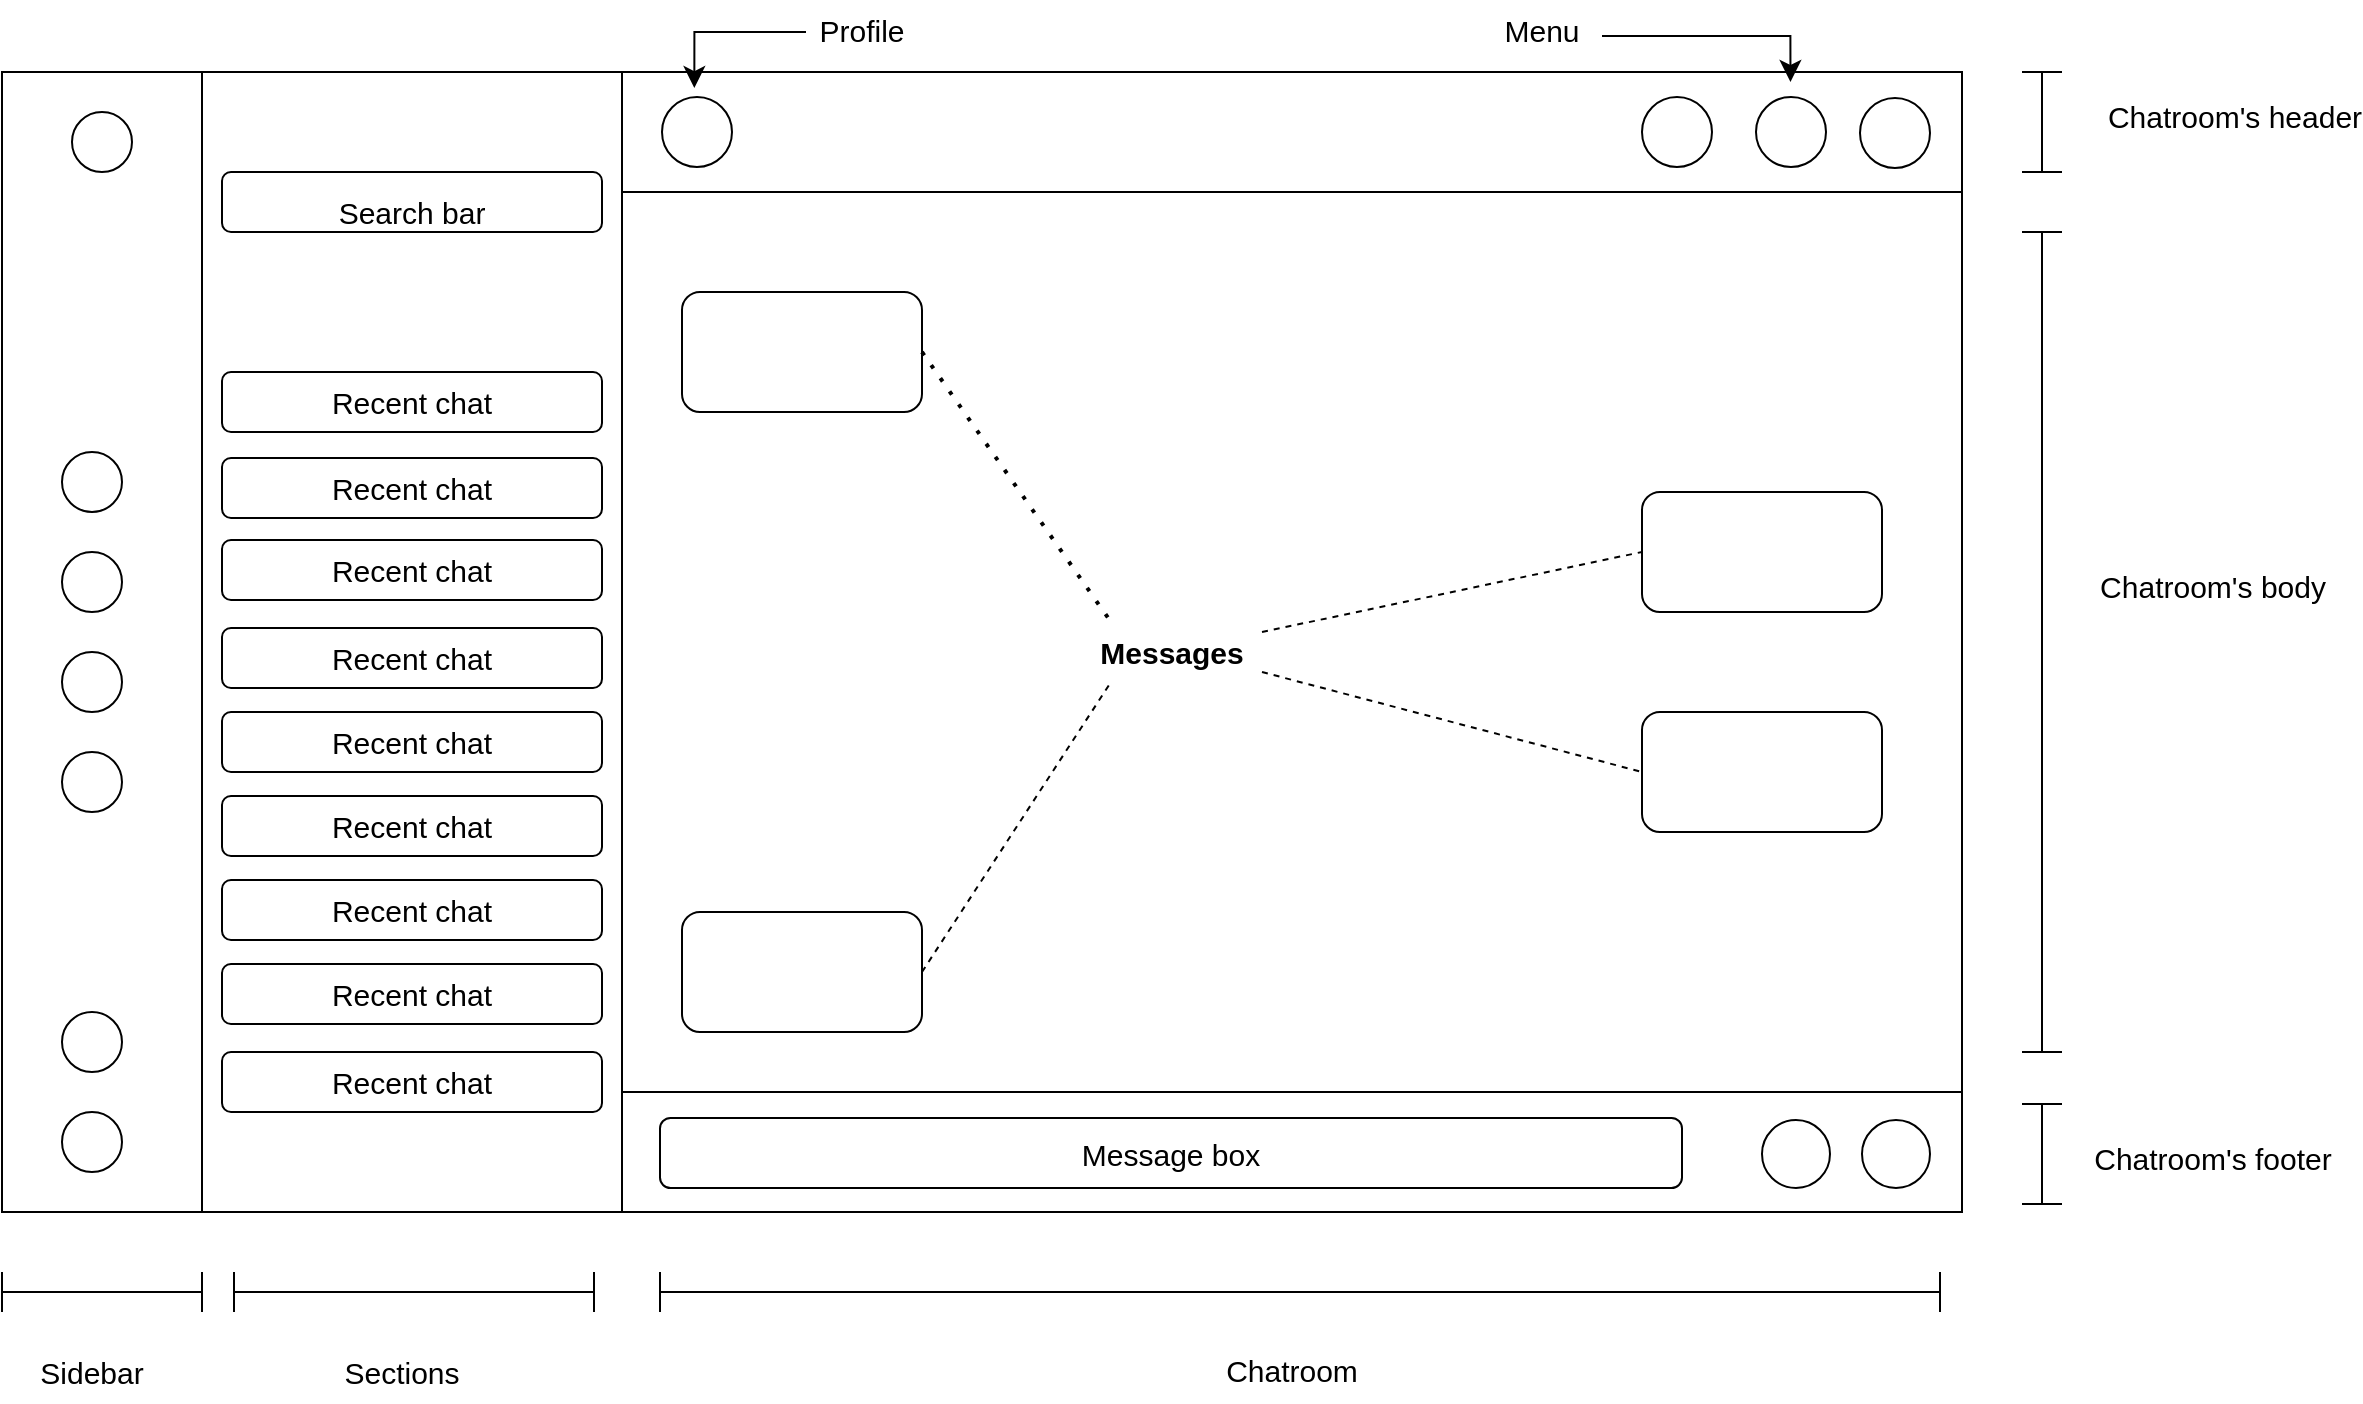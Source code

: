 <mxfile version="20.8.0"><diagram id="VzY1w2G6f4QsxU-MxoD5" name="Page-1"><mxGraphModel dx="1609" dy="873" grid="1" gridSize="10" guides="1" tooltips="1" connect="1" arrows="1" fold="1" page="1" pageScale="1" pageWidth="850" pageHeight="1100" math="0" shadow="0"><root><mxCell id="0"/><mxCell id="1" parent="0"/><mxCell id="hT5D1o7x4Q3S64jq7RHq-2" value="" style="rounded=0;whiteSpace=wrap;html=1;" vertex="1" parent="1"><mxGeometry x="60" y="100" width="100" height="570" as="geometry"/></mxCell><mxCell id="hT5D1o7x4Q3S64jq7RHq-3" value="" style="rounded=0;whiteSpace=wrap;html=1;" vertex="1" parent="1"><mxGeometry x="160" y="100" width="210" height="570" as="geometry"/></mxCell><mxCell id="hT5D1o7x4Q3S64jq7RHq-4" value="" style="rounded=0;whiteSpace=wrap;html=1;" vertex="1" parent="1"><mxGeometry x="370" y="100" width="670" height="570" as="geometry"/></mxCell><mxCell id="hT5D1o7x4Q3S64jq7RHq-5" value="" style="ellipse;whiteSpace=wrap;html=1;aspect=fixed;" vertex="1" parent="1"><mxGeometry x="95" y="120" width="30" height="30" as="geometry"/></mxCell><mxCell id="hT5D1o7x4Q3S64jq7RHq-6" value="" style="ellipse;whiteSpace=wrap;html=1;aspect=fixed;" vertex="1" parent="1"><mxGeometry x="90" y="290" width="30" height="30" as="geometry"/></mxCell><mxCell id="hT5D1o7x4Q3S64jq7RHq-7" value="" style="ellipse;whiteSpace=wrap;html=1;aspect=fixed;" vertex="1" parent="1"><mxGeometry x="90" y="340" width="30" height="30" as="geometry"/></mxCell><mxCell id="hT5D1o7x4Q3S64jq7RHq-8" value="" style="ellipse;whiteSpace=wrap;html=1;aspect=fixed;" vertex="1" parent="1"><mxGeometry x="90" y="390" width="30" height="30" as="geometry"/></mxCell><mxCell id="hT5D1o7x4Q3S64jq7RHq-9" value="" style="ellipse;whiteSpace=wrap;html=1;aspect=fixed;" vertex="1" parent="1"><mxGeometry x="90" y="440" width="30" height="30" as="geometry"/></mxCell><mxCell id="hT5D1o7x4Q3S64jq7RHq-10" value="" style="ellipse;whiteSpace=wrap;html=1;aspect=fixed;" vertex="1" parent="1"><mxGeometry x="90" y="570" width="30" height="30" as="geometry"/></mxCell><mxCell id="hT5D1o7x4Q3S64jq7RHq-11" value="" style="ellipse;whiteSpace=wrap;html=1;aspect=fixed;" vertex="1" parent="1"><mxGeometry x="90" y="620" width="30" height="30" as="geometry"/></mxCell><mxCell id="hT5D1o7x4Q3S64jq7RHq-16" value="&lt;font style=&quot;font-size: 15px;&quot;&gt;Search bar&lt;/font&gt;" style="rounded=1;whiteSpace=wrap;html=1;fontSize=30;" vertex="1" parent="1"><mxGeometry x="170" y="150" width="190" height="30" as="geometry"/></mxCell><mxCell id="hT5D1o7x4Q3S64jq7RHq-17" value="Recent chat" style="rounded=1;whiteSpace=wrap;html=1;fontSize=15;" vertex="1" parent="1"><mxGeometry x="170" y="250" width="190" height="30" as="geometry"/></mxCell><mxCell id="hT5D1o7x4Q3S64jq7RHq-18" value="Recent chat" style="rounded=1;whiteSpace=wrap;html=1;fontSize=15;" vertex="1" parent="1"><mxGeometry x="170" y="293" width="190" height="30" as="geometry"/></mxCell><mxCell id="hT5D1o7x4Q3S64jq7RHq-19" value="Recent chat" style="rounded=1;whiteSpace=wrap;html=1;fontSize=15;" vertex="1" parent="1"><mxGeometry x="170" y="334" width="190" height="30" as="geometry"/></mxCell><mxCell id="hT5D1o7x4Q3S64jq7RHq-20" value="Recent chat" style="rounded=1;whiteSpace=wrap;html=1;fontSize=15;" vertex="1" parent="1"><mxGeometry x="170" y="378" width="190" height="30" as="geometry"/></mxCell><mxCell id="hT5D1o7x4Q3S64jq7RHq-21" value="Recent chat" style="rounded=1;whiteSpace=wrap;html=1;fontSize=15;" vertex="1" parent="1"><mxGeometry x="170" y="420" width="190" height="30" as="geometry"/></mxCell><mxCell id="hT5D1o7x4Q3S64jq7RHq-22" value="Recent chat" style="rounded=1;whiteSpace=wrap;html=1;fontSize=15;" vertex="1" parent="1"><mxGeometry x="170" y="462" width="190" height="30" as="geometry"/></mxCell><mxCell id="hT5D1o7x4Q3S64jq7RHq-23" value="Recent chat" style="rounded=1;whiteSpace=wrap;html=1;fontSize=15;" vertex="1" parent="1"><mxGeometry x="170" y="504" width="190" height="30" as="geometry"/></mxCell><mxCell id="hT5D1o7x4Q3S64jq7RHq-24" value="Recent chat" style="rounded=1;whiteSpace=wrap;html=1;fontSize=15;" vertex="1" parent="1"><mxGeometry x="170" y="546" width="190" height="30" as="geometry"/></mxCell><mxCell id="hT5D1o7x4Q3S64jq7RHq-25" value="Recent chat" style="rounded=1;whiteSpace=wrap;html=1;fontSize=15;" vertex="1" parent="1"><mxGeometry x="170" y="590" width="190" height="30" as="geometry"/></mxCell><mxCell id="hT5D1o7x4Q3S64jq7RHq-26" value="" style="rounded=0;whiteSpace=wrap;html=1;fontSize=15;" vertex="1" parent="1"><mxGeometry x="370" y="100" width="670" height="60" as="geometry"/></mxCell><mxCell id="hT5D1o7x4Q3S64jq7RHq-33" value="" style="shape=crossbar;whiteSpace=wrap;html=1;rounded=1;fontSize=15;" vertex="1" parent="1"><mxGeometry x="60" y="700" width="100" height="20" as="geometry"/></mxCell><mxCell id="hT5D1o7x4Q3S64jq7RHq-34" value="" style="shape=crossbar;whiteSpace=wrap;html=1;rounded=1;fontSize=15;" vertex="1" parent="1"><mxGeometry x="176" y="700" width="180" height="20" as="geometry"/></mxCell><mxCell id="hT5D1o7x4Q3S64jq7RHq-35" value="" style="shape=crossbar;whiteSpace=wrap;html=1;rounded=1;fontSize=15;" vertex="1" parent="1"><mxGeometry x="389" y="700" width="640" height="20" as="geometry"/></mxCell><mxCell id="hT5D1o7x4Q3S64jq7RHq-36" value="Sidebar" style="text;html=1;strokeColor=none;fillColor=none;align=center;verticalAlign=middle;whiteSpace=wrap;rounded=0;fontSize=15;" vertex="1" parent="1"><mxGeometry x="75" y="735" width="60" height="30" as="geometry"/></mxCell><mxCell id="hT5D1o7x4Q3S64jq7RHq-37" value="Sections" style="text;html=1;strokeColor=none;fillColor=none;align=center;verticalAlign=middle;whiteSpace=wrap;rounded=0;fontSize=15;" vertex="1" parent="1"><mxGeometry x="220" y="735" width="80" height="30" as="geometry"/></mxCell><mxCell id="hT5D1o7x4Q3S64jq7RHq-38" value="Chatroom" style="text;html=1;strokeColor=none;fillColor=none;align=center;verticalAlign=middle;whiteSpace=wrap;rounded=0;fontSize=15;" vertex="1" parent="1"><mxGeometry x="665" y="734" width="80" height="30" as="geometry"/></mxCell><mxCell id="hT5D1o7x4Q3S64jq7RHq-40" value="" style="rounded=0;whiteSpace=wrap;html=1;fontSize=15;" vertex="1" parent="1"><mxGeometry x="370" y="610" width="670" height="60" as="geometry"/></mxCell><mxCell id="hT5D1o7x4Q3S64jq7RHq-41" value="" style="shape=crossbar;whiteSpace=wrap;html=1;rounded=1;direction=south;fontSize=15;" vertex="1" parent="1"><mxGeometry x="1070" y="100" width="20" height="50" as="geometry"/></mxCell><mxCell id="hT5D1o7x4Q3S64jq7RHq-42" value="" style="shape=crossbar;whiteSpace=wrap;html=1;rounded=1;direction=south;fontSize=15;" vertex="1" parent="1"><mxGeometry x="1070" y="180" width="20" height="410" as="geometry"/></mxCell><mxCell id="hT5D1o7x4Q3S64jq7RHq-43" value="" style="shape=crossbar;whiteSpace=wrap;html=1;rounded=1;direction=south;fontSize=15;" vertex="1" parent="1"><mxGeometry x="1070" y="616" width="20" height="50" as="geometry"/></mxCell><mxCell id="hT5D1o7x4Q3S64jq7RHq-45" value="&lt;font style=&quot;font-weight: normal; font-size: 15px;&quot;&gt;Chatroom's header&lt;/font&gt;" style="text;strokeColor=none;fillColor=none;html=1;fontSize=24;fontStyle=1;verticalAlign=middle;align=center;" vertex="1" parent="1"><mxGeometry x="1126" y="100" width="100" height="40" as="geometry"/></mxCell><mxCell id="hT5D1o7x4Q3S64jq7RHq-46" value="&lt;font style=&quot;font-weight: normal; font-size: 15px;&quot;&gt;Chatroom's body&lt;/font&gt;" style="text;strokeColor=none;fillColor=none;html=1;fontSize=24;fontStyle=1;verticalAlign=middle;align=center;" vertex="1" parent="1"><mxGeometry x="1115" y="335" width="100" height="40" as="geometry"/></mxCell><mxCell id="hT5D1o7x4Q3S64jq7RHq-47" value="&lt;font style=&quot;font-weight: normal; font-size: 15px;&quot;&gt;Chatroom's footer&lt;/font&gt;" style="text;strokeColor=none;fillColor=none;html=1;fontSize=24;fontStyle=1;verticalAlign=middle;align=center;" vertex="1" parent="1"><mxGeometry x="1115" y="621" width="100" height="40" as="geometry"/></mxCell><mxCell id="hT5D1o7x4Q3S64jq7RHq-49" value="" style="ellipse;whiteSpace=wrap;html=1;aspect=fixed;fontSize=20;" vertex="1" parent="1"><mxGeometry x="990" y="624" width="34" height="34" as="geometry"/></mxCell><mxCell id="hT5D1o7x4Q3S64jq7RHq-50" value="" style="ellipse;whiteSpace=wrap;html=1;aspect=fixed;fontSize=20;" vertex="1" parent="1"><mxGeometry x="940" y="624" width="34" height="34" as="geometry"/></mxCell><mxCell id="hT5D1o7x4Q3S64jq7RHq-51" value="Message box" style="rounded=1;whiteSpace=wrap;html=1;fontSize=15;" vertex="1" parent="1"><mxGeometry x="389" y="623" width="511" height="35" as="geometry"/></mxCell><mxCell id="hT5D1o7x4Q3S64jq7RHq-52" value="" style="ellipse;whiteSpace=wrap;html=1;aspect=fixed;fontSize=15;" vertex="1" parent="1"><mxGeometry x="390" y="112.5" width="35" height="35" as="geometry"/></mxCell><mxCell id="hT5D1o7x4Q3S64jq7RHq-53" value="" style="edgeStyle=segmentEdgeStyle;endArrow=classic;html=1;curved=0;rounded=0;endSize=8;startSize=8;fontSize=15;entryX=0.051;entryY=-0.033;entryDx=0;entryDy=0;entryPerimeter=0;" edge="1" parent="1"><mxGeometry width="50" height="50" relative="1" as="geometry"><mxPoint x="462" y="80" as="sourcePoint"/><mxPoint x="406.17" y="108.02" as="targetPoint"/></mxGeometry></mxCell><mxCell id="hT5D1o7x4Q3S64jq7RHq-55" value="Profile" style="text;html=1;strokeColor=none;fillColor=none;align=center;verticalAlign=middle;whiteSpace=wrap;rounded=0;fontSize=15;" vertex="1" parent="1"><mxGeometry x="460" y="64" width="60" height="30" as="geometry"/></mxCell><mxCell id="hT5D1o7x4Q3S64jq7RHq-57" value="" style="ellipse;whiteSpace=wrap;html=1;aspect=fixed;fontSize=15;" vertex="1" parent="1"><mxGeometry x="880" y="112.5" width="35" height="35" as="geometry"/></mxCell><mxCell id="hT5D1o7x4Q3S64jq7RHq-58" value="" style="ellipse;whiteSpace=wrap;html=1;aspect=fixed;fontSize=15;" vertex="1" parent="1"><mxGeometry x="937" y="112.5" width="35" height="35" as="geometry"/></mxCell><mxCell id="hT5D1o7x4Q3S64jq7RHq-60" value="" style="ellipse;whiteSpace=wrap;html=1;aspect=fixed;fontSize=15;" vertex="1" parent="1"><mxGeometry x="989" y="113" width="35" height="35" as="geometry"/></mxCell><mxCell id="hT5D1o7x4Q3S64jq7RHq-61" value="Menu" style="text;html=1;strokeColor=none;fillColor=none;align=center;verticalAlign=middle;whiteSpace=wrap;rounded=0;fontSize=15;" vertex="1" parent="1"><mxGeometry x="800" y="64" width="60" height="30" as="geometry"/></mxCell><mxCell id="hT5D1o7x4Q3S64jq7RHq-63" value="" style="edgeStyle=segmentEdgeStyle;endArrow=classic;html=1;curved=0;rounded=0;endSize=8;startSize=8;fontSize=15;exitX=1;exitY=0.5;exitDx=0;exitDy=0;entryX=0.872;entryY=0.033;entryDx=0;entryDy=0;entryPerimeter=0;" edge="1" parent="1"><mxGeometry x="1" y="-375" width="50" height="50" relative="1" as="geometry"><mxPoint x="860" y="82" as="sourcePoint"/><mxPoint x="954.24" y="104.98" as="targetPoint"/><mxPoint x="-125" y="-280" as="offset"/></mxGeometry></mxCell><mxCell id="hT5D1o7x4Q3S64jq7RHq-64" value="" style="rounded=1;whiteSpace=wrap;html=1;fontSize=15;" vertex="1" parent="1"><mxGeometry x="400" y="210" width="120" height="60" as="geometry"/></mxCell><mxCell id="hT5D1o7x4Q3S64jq7RHq-65" value="" style="rounded=1;whiteSpace=wrap;html=1;fontSize=15;" vertex="1" parent="1"><mxGeometry x="880" y="310" width="120" height="60" as="geometry"/></mxCell><mxCell id="hT5D1o7x4Q3S64jq7RHq-66" value="" style="rounded=1;whiteSpace=wrap;html=1;fontSize=15;" vertex="1" parent="1"><mxGeometry x="880" y="420" width="120" height="60" as="geometry"/></mxCell><mxCell id="hT5D1o7x4Q3S64jq7RHq-67" value="" style="rounded=1;whiteSpace=wrap;html=1;fontSize=15;" vertex="1" parent="1"><mxGeometry x="400" y="520" width="120" height="60" as="geometry"/></mxCell><mxCell id="hT5D1o7x4Q3S64jq7RHq-70" value="" style="endArrow=none;dashed=1;html=1;rounded=0;fontSize=15;exitX=1;exitY=0.5;exitDx=0;exitDy=0;entryX=0;entryY=1;entryDx=0;entryDy=0;" edge="1" parent="1" source="hT5D1o7x4Q3S64jq7RHq-67" target="hT5D1o7x4Q3S64jq7RHq-71"><mxGeometry width="50" height="50" relative="1" as="geometry"><mxPoint x="590" y="470" as="sourcePoint"/><mxPoint x="640" y="430" as="targetPoint"/></mxGeometry></mxCell><mxCell id="hT5D1o7x4Q3S64jq7RHq-71" value="&lt;b&gt;Messages&lt;/b&gt;" style="text;html=1;strokeColor=none;fillColor=none;align=center;verticalAlign=middle;whiteSpace=wrap;rounded=0;fontSize=15;" vertex="1" parent="1"><mxGeometry x="614.5" y="375" width="60" height="30" as="geometry"/></mxCell><mxCell id="hT5D1o7x4Q3S64jq7RHq-72" value="" style="endArrow=none;dashed=1;html=1;dashPattern=1 3;strokeWidth=2;rounded=0;fontSize=15;exitX=1;exitY=0.5;exitDx=0;exitDy=0;entryX=0;entryY=0;entryDx=0;entryDy=0;" edge="1" parent="1" source="hT5D1o7x4Q3S64jq7RHq-64" target="hT5D1o7x4Q3S64jq7RHq-71"><mxGeometry width="50" height="50" relative="1" as="geometry"><mxPoint x="590" y="470" as="sourcePoint"/><mxPoint x="640" y="420" as="targetPoint"/></mxGeometry></mxCell><mxCell id="hT5D1o7x4Q3S64jq7RHq-73" value="" style="endArrow=none;dashed=1;html=1;rounded=0;fontSize=15;entryX=0;entryY=0.5;entryDx=0;entryDy=0;" edge="1" parent="1" target="hT5D1o7x4Q3S64jq7RHq-65"><mxGeometry width="50" height="50" relative="1" as="geometry"><mxPoint x="690" y="380" as="sourcePoint"/><mxPoint x="640" y="420" as="targetPoint"/></mxGeometry></mxCell><mxCell id="hT5D1o7x4Q3S64jq7RHq-75" value="" style="endArrow=none;dashed=1;html=1;rounded=0;fontSize=15;entryX=0;entryY=0.5;entryDx=0;entryDy=0;" edge="1" parent="1" target="hT5D1o7x4Q3S64jq7RHq-66"><mxGeometry width="50" height="50" relative="1" as="geometry"><mxPoint x="690" y="400" as="sourcePoint"/><mxPoint x="640" y="420" as="targetPoint"/></mxGeometry></mxCell></root></mxGraphModel></diagram></mxfile>